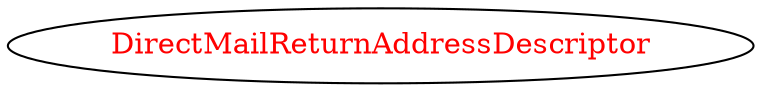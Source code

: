 digraph dependencyGraph {
 concentrate=true;
 ranksep="2.0";
 rankdir="LR"; 
 splines="ortho";
"DirectMailReturnAddressDescriptor" [fontcolor="red"];
}